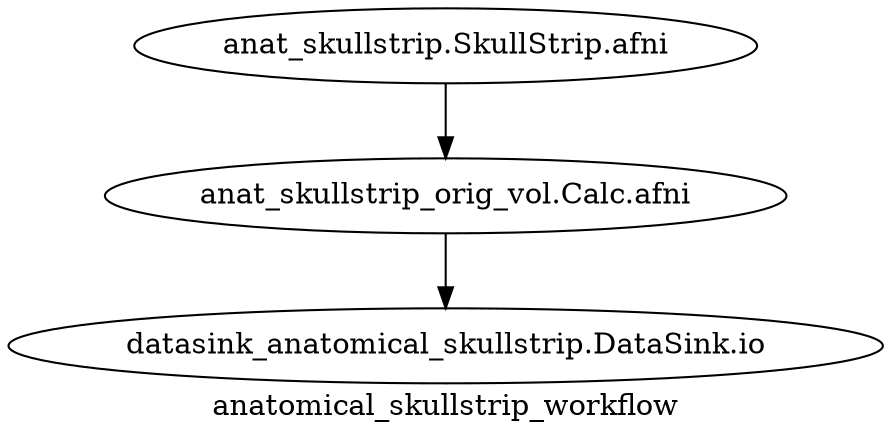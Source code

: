 digraph anatomical_skullstrip_workflow{
  label="anatomical_skullstrip_workflow";
  anatomical_skullstrip_workflow_anat_skullstrip[label="anat_skullstrip.SkullStrip.afni"];
  anatomical_skullstrip_workflow_anat_skullstrip_orig_vol[label="anat_skullstrip_orig_vol.Calc.afni"];
  anatomical_skullstrip_workflow_datasink_anatomical_skullstrip[label="datasink_anatomical_skullstrip.DataSink.io"];
  anatomical_skullstrip_workflow_anat_skullstrip -> anatomical_skullstrip_workflow_anat_skullstrip_orig_vol;
  anatomical_skullstrip_workflow_anat_skullstrip_orig_vol -> anatomical_skullstrip_workflow_datasink_anatomical_skullstrip;
}